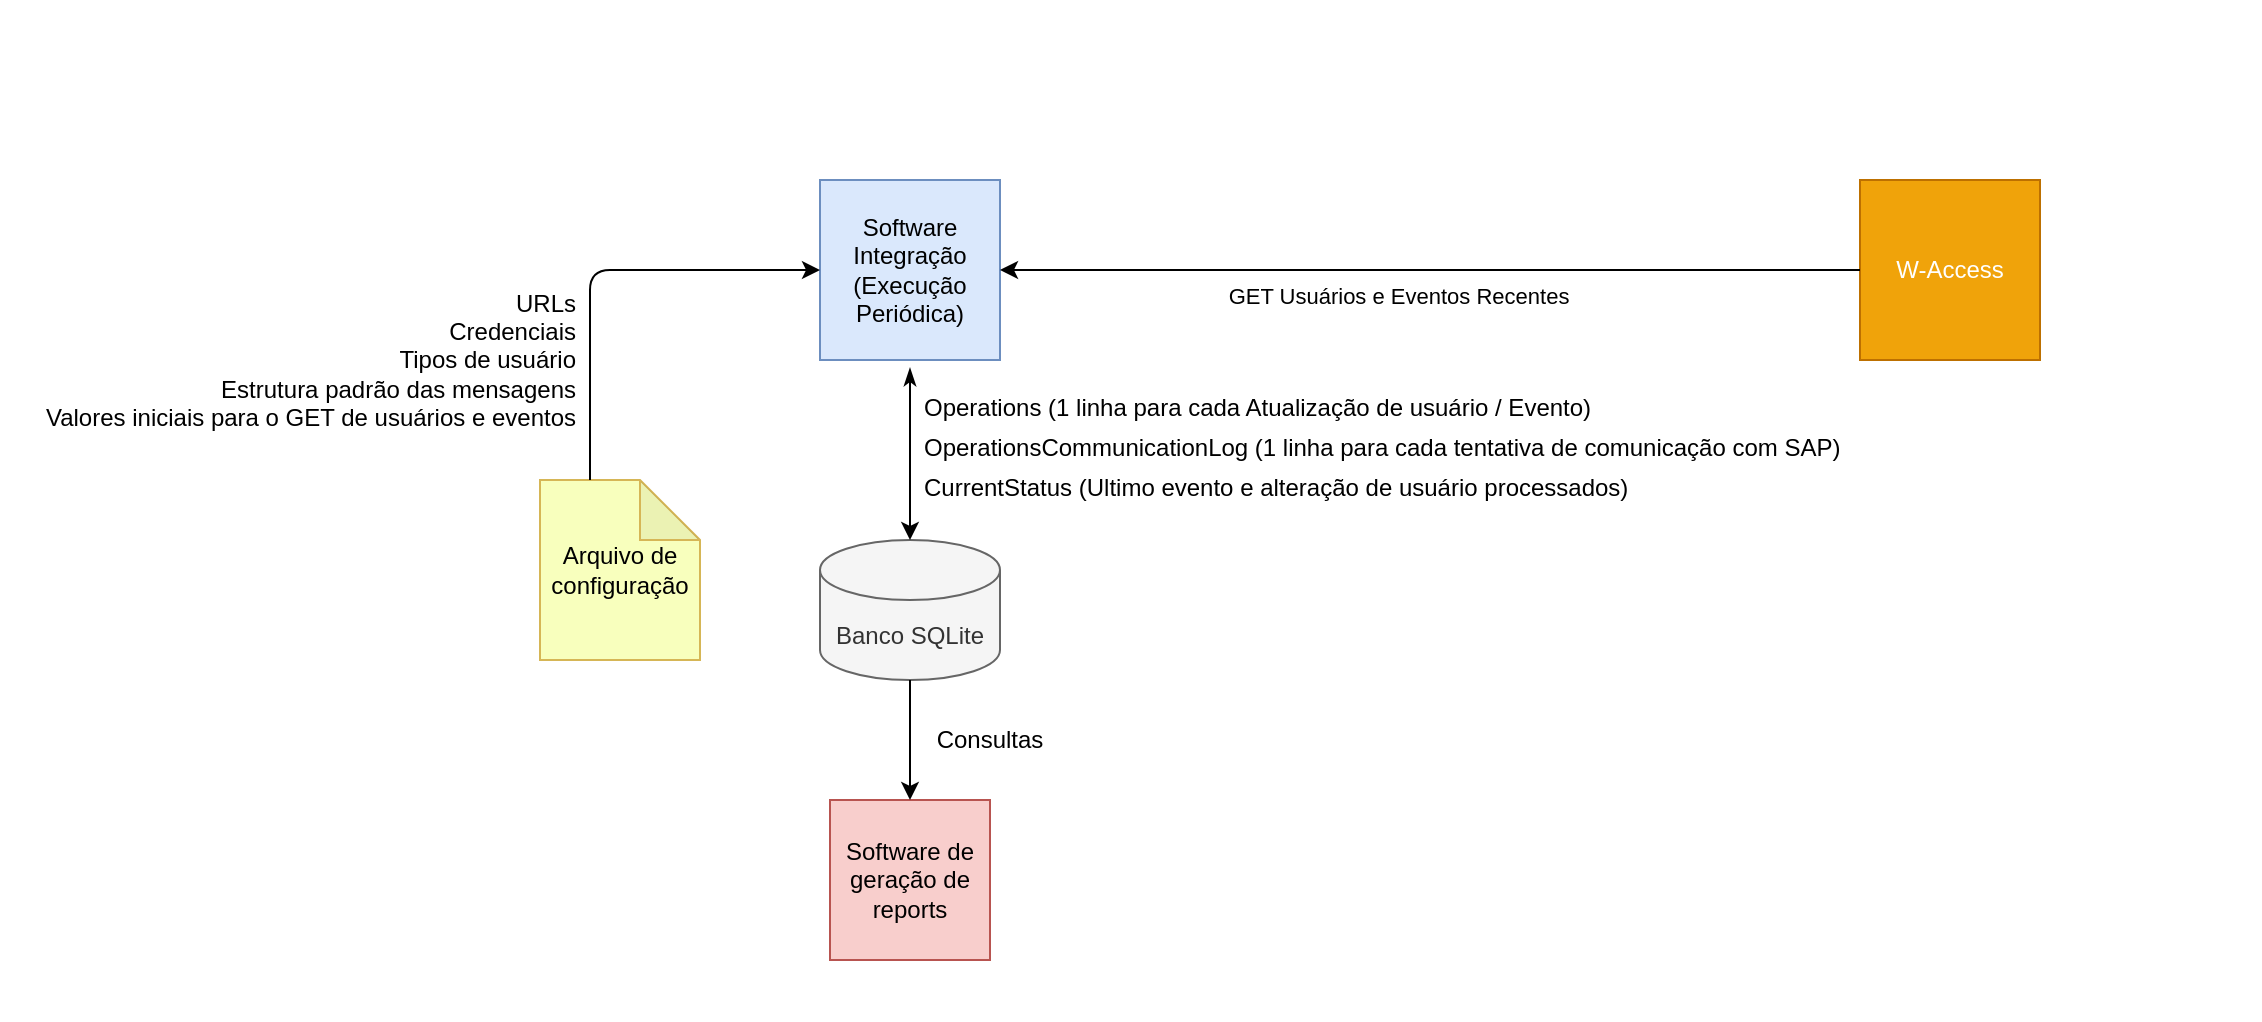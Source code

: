 <mxfile version="14.6.0" type="device"><diagram id="egbtFUnIZXYwnOrYTKFU" name="Page-1"><mxGraphModel dx="1221" dy="644" grid="1" gridSize="10" guides="1" tooltips="1" connect="1" arrows="1" fold="1" page="1" pageScale="1" pageWidth="850" pageHeight="1100" math="0" shadow="0"><root><mxCell id="0"/><mxCell id="1" parent="0"/><mxCell id="DWygoxf8H_zqNi5d7wNO-25" value="" style="rounded=0;whiteSpace=wrap;html=1;align=right;strokeColor=none;" vertex="1" parent="1"><mxGeometry x="30" y="150" width="1030" height="510" as="geometry"/></mxCell><mxCell id="DWygoxf8H_zqNi5d7wNO-1" value="&lt;div&gt;W-Access&lt;/div&gt;" style="whiteSpace=wrap;html=1;aspect=fixed;fillColor=#f0a30a;strokeColor=#BD7000;fontColor=#ffffff;" vertex="1" parent="1"><mxGeometry x="950" y="240" width="90" height="90" as="geometry"/></mxCell><mxCell id="DWygoxf8H_zqNi5d7wNO-2" value="&lt;div&gt;Software Integração&lt;/div&gt;&lt;div&gt;(Execução Periódica)&lt;br&gt;&lt;/div&gt;" style="whiteSpace=wrap;html=1;aspect=fixed;fillColor=#dae8fc;strokeColor=#6c8ebf;" vertex="1" parent="1"><mxGeometry x="430" y="240" width="90" height="90" as="geometry"/></mxCell><mxCell id="DWygoxf8H_zqNi5d7wNO-3" value="" style="endArrow=none;html=1;entryX=0;entryY=0.5;entryDx=0;entryDy=0;exitX=1;exitY=0.5;exitDx=0;exitDy=0;startArrow=classic;startFill=1;endFill=0;" edge="1" parent="1" source="DWygoxf8H_zqNi5d7wNO-2" target="DWygoxf8H_zqNi5d7wNO-1"><mxGeometry width="50" height="50" relative="1" as="geometry"><mxPoint x="520" y="280" as="sourcePoint"/><mxPoint x="820" y="280" as="targetPoint"/></mxGeometry></mxCell><mxCell id="DWygoxf8H_zqNi5d7wNO-4" value="&lt;div&gt;GET Usuários e Eventos Recentes&lt;br&gt;&lt;/div&gt;&lt;div&gt;&lt;br&gt;&lt;/div&gt;" style="edgeLabel;html=1;align=center;verticalAlign=middle;resizable=0;points=[];" vertex="1" connectable="0" parent="DWygoxf8H_zqNi5d7wNO-3"><mxGeometry x="-0.25" relative="1" as="geometry"><mxPoint x="37" y="20" as="offset"/></mxGeometry></mxCell><mxCell id="DWygoxf8H_zqNi5d7wNO-5" value="Banco SQLite" style="shape=cylinder3;whiteSpace=wrap;html=1;boundedLbl=1;backgroundOutline=1;size=15;fillColor=#f5f5f5;strokeColor=#666666;fontColor=#333333;" vertex="1" parent="1"><mxGeometry x="430" y="420" width="90" height="70" as="geometry"/></mxCell><mxCell id="DWygoxf8H_zqNi5d7wNO-8" value="" style="endArrow=classic;html=1;entryX=0.5;entryY=0;entryDx=0;entryDy=0;entryPerimeter=0;startArrow=classicThin;startFill=1;" edge="1" parent="1" target="DWygoxf8H_zqNi5d7wNO-5"><mxGeometry width="50" height="50" relative="1" as="geometry"><mxPoint x="475" y="334" as="sourcePoint"/><mxPoint x="810" y="450" as="targetPoint"/></mxGeometry></mxCell><mxCell id="DWygoxf8H_zqNi5d7wNO-10" value="Operations (1 linha para cada Atualização de usuário / Evento)" style="text;whiteSpace=wrap;html=1;" vertex="1" parent="1"><mxGeometry x="480" y="340" width="410" height="30" as="geometry"/></mxCell><mxCell id="DWygoxf8H_zqNi5d7wNO-11" value="&lt;div&gt;OperationsCommunicationLog (1 linha para cada tentativa de comunicação com SAP)&lt;/div&gt;" style="text;whiteSpace=wrap;html=1;" vertex="1" parent="1"><mxGeometry x="480" y="360" width="670" height="30" as="geometry"/></mxCell><mxCell id="DWygoxf8H_zqNi5d7wNO-14" value="CurrentStatus (Ultimo evento e alteração de usuário processados)" style="text;whiteSpace=wrap;html=1;" vertex="1" parent="1"><mxGeometry x="480" y="380" width="410" height="30" as="geometry"/></mxCell><mxCell id="DWygoxf8H_zqNi5d7wNO-15" value="Software de geração de reports" style="whiteSpace=wrap;html=1;aspect=fixed;fillColor=#f8cecc;strokeColor=#b85450;" vertex="1" parent="1"><mxGeometry x="435" y="550" width="80" height="80" as="geometry"/></mxCell><mxCell id="DWygoxf8H_zqNi5d7wNO-18" value="" style="endArrow=classic;html=1;exitX=0.5;exitY=1;exitDx=0;exitDy=0;exitPerimeter=0;entryX=0.5;entryY=0;entryDx=0;entryDy=0;" edge="1" parent="1" source="DWygoxf8H_zqNi5d7wNO-5" target="DWygoxf8H_zqNi5d7wNO-15"><mxGeometry width="50" height="50" relative="1" as="geometry"><mxPoint x="690" y="500" as="sourcePoint"/><mxPoint x="740" y="450" as="targetPoint"/></mxGeometry></mxCell><mxCell id="DWygoxf8H_zqNi5d7wNO-19" value="Consultas" style="text;html=1;strokeColor=none;fillColor=none;align=center;verticalAlign=middle;whiteSpace=wrap;rounded=0;" vertex="1" parent="1"><mxGeometry x="470" y="510" width="90" height="20" as="geometry"/></mxCell><mxCell id="DWygoxf8H_zqNi5d7wNO-21" value="Arquivo de configuração" style="shape=note;whiteSpace=wrap;html=1;backgroundOutline=1;darkOpacity=0.05;strokeColor=#d6b656;fillColor=#F8FFBD;" vertex="1" parent="1"><mxGeometry x="290" y="390" width="80" height="90" as="geometry"/></mxCell><mxCell id="DWygoxf8H_zqNi5d7wNO-22" value="" style="endArrow=classic;html=1;exitX=0;exitY=0;exitDx=25;exitDy=0;exitPerimeter=0;entryX=0;entryY=0.5;entryDx=0;entryDy=0;" edge="1" parent="1" source="DWygoxf8H_zqNi5d7wNO-21" target="DWygoxf8H_zqNi5d7wNO-2"><mxGeometry width="50" height="50" relative="1" as="geometry"><mxPoint x="290" y="340" as="sourcePoint"/><mxPoint x="340" y="290" as="targetPoint"/><Array as="points"><mxPoint x="315" y="285"/></Array></mxGeometry></mxCell><mxCell id="DWygoxf8H_zqNi5d7wNO-23" value="&lt;div&gt;URLs&lt;/div&gt;&lt;div&gt;Credenciais&lt;br&gt;&lt;/div&gt;&lt;div&gt;Tipos de usuário&lt;/div&gt;&lt;div&gt;Estrutura padrão das mensagens&lt;/div&gt;&lt;div&gt;Valores iniciais para o GET de usuários e eventos&lt;br&gt; &lt;/div&gt;" style="text;html=1;strokeColor=none;fillColor=none;align=right;verticalAlign=middle;whiteSpace=wrap;rounded=0;" vertex="1" parent="1"><mxGeometry x="20" y="240" width="290" height="180" as="geometry"/></mxCell></root></mxGraphModel></diagram></mxfile>